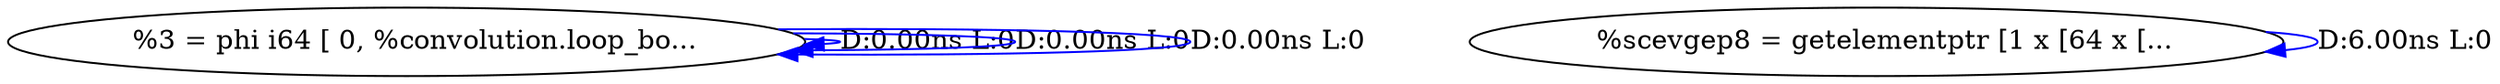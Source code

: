 digraph {
Node0x2683940[label="  %3 = phi i64 [ 0, %convolution.loop_bo..."];
Node0x2683940 -> Node0x2683940[label="D:0.00ns L:0",color=blue];
Node0x2683940 -> Node0x2683940[label="D:0.00ns L:0",color=blue];
Node0x2683940 -> Node0x2683940[label="D:0.00ns L:0",color=blue];
Node0x2683a20[label="  %scevgep8 = getelementptr [1 x [64 x [..."];
Node0x2683a20 -> Node0x2683a20[label="D:6.00ns L:0",color=blue];
}
